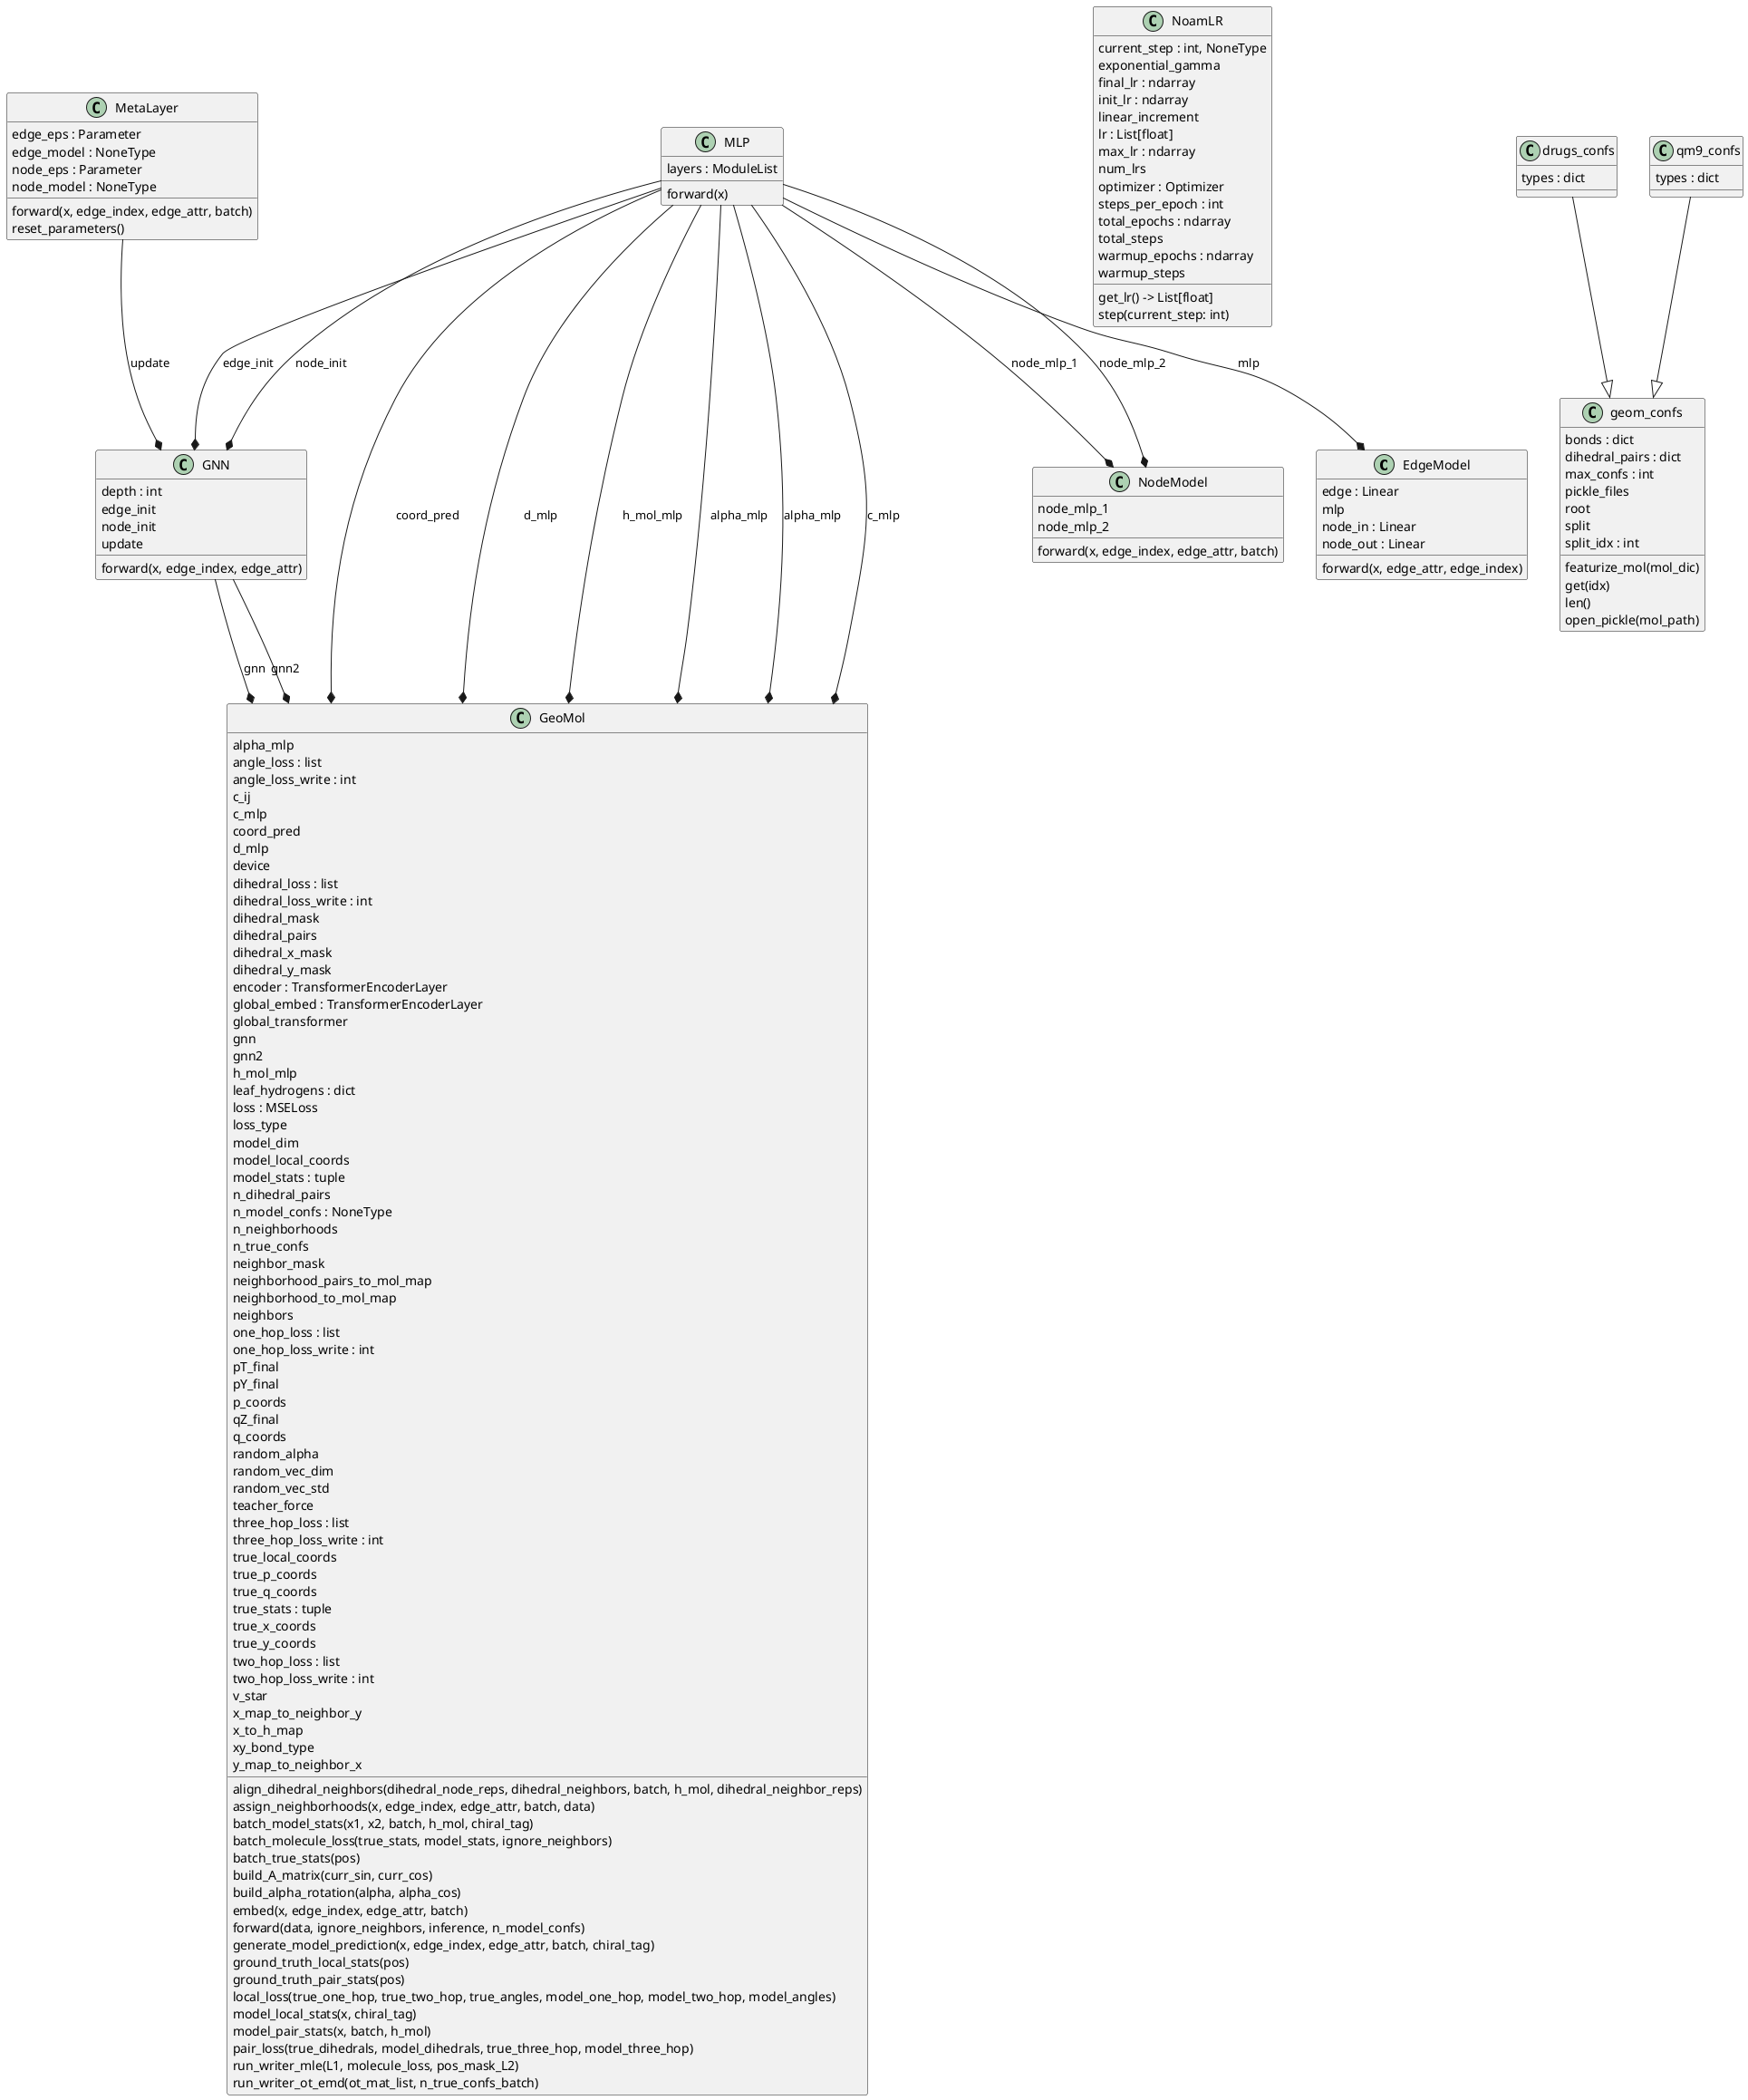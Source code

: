 @startuml classes_GeoMol
set namespaceSeparator none
class "EdgeModel" as model.GNN.EdgeModel {
  edge : Linear
  mlp
  node_in : Linear
  node_out : Linear
  forward(x, edge_attr, edge_index)
}
class "GNN" as model.GNN.GNN {
  depth : int
  edge_init
  node_init
  update
  forward(x, edge_index, edge_attr)
}
class "GeoMol" as model.model.GeoMol {
  alpha_mlp
  angle_loss : list
  angle_loss_write : int
  c_ij
  c_mlp
  coord_pred
  d_mlp
  device
  dihedral_loss : list
  dihedral_loss_write : int
  dihedral_mask
  dihedral_pairs
  dihedral_x_mask
  dihedral_y_mask
  encoder : TransformerEncoderLayer
  global_embed : TransformerEncoderLayer
  global_transformer
  gnn
  gnn2
  h_mol_mlp
  leaf_hydrogens : dict
  loss : MSELoss
  loss_type
  model_dim
  model_local_coords
  model_stats : tuple
  n_dihedral_pairs
  n_model_confs : NoneType
  n_neighborhoods
  n_true_confs
  neighbor_mask
  neighborhood_pairs_to_mol_map
  neighborhood_to_mol_map
  neighbors
  one_hop_loss : list
  one_hop_loss_write : int
  pT_final
  pY_final
  p_coords
  qZ_final
  q_coords
  random_alpha
  random_vec_dim
  random_vec_std
  teacher_force
  three_hop_loss : list
  three_hop_loss_write : int
  true_local_coords
  true_p_coords
  true_q_coords
  true_stats : tuple
  true_x_coords
  true_y_coords
  two_hop_loss : list
  two_hop_loss_write : int
  v_star
  x_map_to_neighbor_y
  x_to_h_map
  xy_bond_type
  y_map_to_neighbor_x
  align_dihedral_neighbors(dihedral_node_reps, dihedral_neighbors, batch, h_mol, dihedral_neighbor_reps)
  assign_neighborhoods(x, edge_index, edge_attr, batch, data)
  batch_model_stats(x1, x2, batch, h_mol, chiral_tag)
  batch_molecule_loss(true_stats, model_stats, ignore_neighbors)
  batch_true_stats(pos)
  build_A_matrix(curr_sin, curr_cos)
  build_alpha_rotation(alpha, alpha_cos)
  embed(x, edge_index, edge_attr, batch)
  forward(data, ignore_neighbors, inference, n_model_confs)
  generate_model_prediction(x, edge_index, edge_attr, batch, chiral_tag)
  ground_truth_local_stats(pos)
  ground_truth_pair_stats(pos)
  local_loss(true_one_hop, true_two_hop, true_angles, model_one_hop, model_two_hop, model_angles)
  model_local_stats(x, chiral_tag)
  model_pair_stats(x, batch, h_mol)
  pair_loss(true_dihedrals, model_dihedrals, true_three_hop, model_three_hop)
  run_writer_mle(L1, molecule_loss, pos_mask_L2)
  run_writer_ot_emd(ot_mat_list, n_true_confs_batch)
}
class "MLP" as model.GNN.MLP {
  layers : ModuleList
  forward(x)
}
class "MetaLayer" as model.GNN.MetaLayer {
  edge_eps : Parameter
  edge_model : NoneType
  node_eps : Parameter
  node_model : NoneType
  forward(x, edge_index, edge_attr, batch)
  reset_parameters()
}
class "NoamLR" as model.training.NoamLR {
  current_step : int, NoneType
  exponential_gamma
  final_lr : ndarray
  init_lr : ndarray
  linear_increment
  lr : List[float]
  max_lr : ndarray
  num_lrs
  optimizer : Optimizer
  steps_per_epoch : int
  total_epochs : ndarray
  total_steps
  warmup_epochs : ndarray
  warmup_steps
  get_lr() -> List[float]
  step(current_step: int)
}
class "NodeModel" as model.GNN.NodeModel {
  node_mlp_1
  node_mlp_2
  forward(x, edge_index, edge_attr, batch)
}
class "drugs_confs" as model.featurization.drugs_confs {
  types : dict
}
class "geom_confs" as model.featurization.geom_confs {
  bonds : dict
  dihedral_pairs : dict
  max_confs : int
  pickle_files
  root
  split
  split_idx : int
  featurize_mol(mol_dic)
  get(idx)
  len()
  open_pickle(mol_path)
}
class "qm9_confs" as model.featurization.qm9_confs {
  types : dict
}
model.featurization.drugs_confs --|> model.featurization.geom_confs
model.featurization.qm9_confs --|> model.featurization.geom_confs
model.GNN.GNN --* model.model.GeoMol : gnn
model.GNN.GNN --* model.model.GeoMol : gnn2
model.GNN.MLP --* model.GNN.EdgeModel : mlp
model.GNN.MLP --* model.GNN.GNN : node_init
model.GNN.MLP --* model.GNN.GNN : edge_init
model.GNN.MLP --* model.GNN.NodeModel : node_mlp_1
model.GNN.MLP --* model.GNN.NodeModel : node_mlp_2
model.GNN.MLP --* model.model.GeoMol : coord_pred
model.GNN.MLP --* model.model.GeoMol : d_mlp
model.GNN.MLP --* model.model.GeoMol : h_mol_mlp
model.GNN.MLP --* model.model.GeoMol : alpha_mlp
model.GNN.MLP --* model.model.GeoMol : alpha_mlp
model.GNN.MLP --* model.model.GeoMol : c_mlp
model.GNN.MetaLayer --* model.GNN.GNN : update
@enduml

